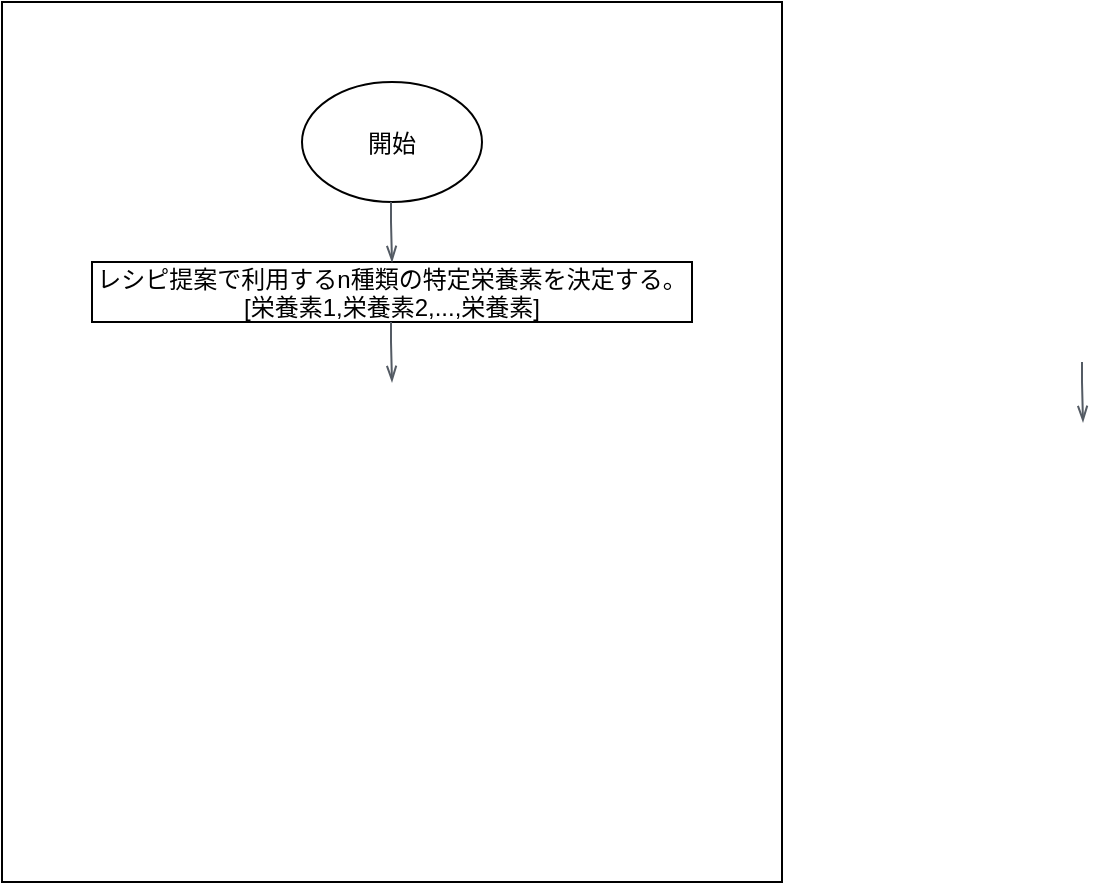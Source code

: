 <mxfile version="14.7.3" type="github">
  <diagram id="-GdPQ9BeZMQRRu7nCC9y" name="Page-1">
    <mxGraphModel dx="868" dy="450" grid="1" gridSize="10" guides="1" tooltips="1" connect="1" arrows="1" fold="1" page="1" pageScale="1" pageWidth="827" pageHeight="1169" math="0" shadow="0">
      <root>
        <mxCell id="0" />
        <mxCell id="1" parent="0" />
        <mxCell id="vX-vixm7UbsISbDQlSkW-2" value="" style="rounded=0;whiteSpace=wrap;html=1;" vertex="1" parent="1">
          <mxGeometry x="170" y="100" width="390" height="440" as="geometry" />
        </mxCell>
        <mxCell id="vX-vixm7UbsISbDQlSkW-3" value="" style="ellipse;whiteSpace=wrap;html=1;" vertex="1" parent="1">
          <mxGeometry x="320" y="140" width="90" height="60" as="geometry" />
        </mxCell>
        <mxCell id="vX-vixm7UbsISbDQlSkW-5" value="開始" style="text;align=center;verticalAlign=middle;resizable=0;points=[];autosize=1;strokeColor=none;" vertex="1" parent="1">
          <mxGeometry x="345" y="160" width="40" height="20" as="geometry" />
        </mxCell>
        <mxCell id="vX-vixm7UbsISbDQlSkW-6" value="" style="rounded=0;whiteSpace=wrap;html=1;" vertex="1" parent="1">
          <mxGeometry x="215" y="230" width="300" height="30" as="geometry" />
        </mxCell>
        <mxCell id="vX-vixm7UbsISbDQlSkW-7" value="レシピ提案で利用するn種類の特定栄養素を決定する。&#xa;[栄養素1,栄養素2,...,栄養素]" style="text;align=center;verticalAlign=middle;resizable=0;points=[];autosize=1;strokeColor=none;" vertex="1" parent="1">
          <mxGeometry x="210" y="230" width="310" height="30" as="geometry" />
        </mxCell>
        <mxCell id="vX-vixm7UbsISbDQlSkW-9" value="" style="edgeStyle=orthogonalEdgeStyle;html=1;endArrow=openThin;elbow=vertical;startArrow=none;endFill=0;strokeColor=#545B64;rounded=0;" edge="1" parent="1">
          <mxGeometry width="100" relative="1" as="geometry">
            <mxPoint x="364.5" y="200" as="sourcePoint" />
            <mxPoint x="365" y="230" as="targetPoint" />
            <Array as="points">
              <mxPoint x="365" y="210" />
              <mxPoint x="365" y="210" />
            </Array>
          </mxGeometry>
        </mxCell>
        <mxCell id="vX-vixm7UbsISbDQlSkW-10" value="" style="edgeStyle=orthogonalEdgeStyle;html=1;endArrow=openThin;elbow=vertical;startArrow=none;endFill=0;strokeColor=#545B64;rounded=0;" edge="1" parent="1">
          <mxGeometry width="100" relative="1" as="geometry">
            <mxPoint x="710" y="280" as="sourcePoint" />
            <mxPoint x="710.5" y="310" as="targetPoint" />
            <Array as="points">
              <mxPoint x="710.5" y="290" />
              <mxPoint x="710.5" y="290" />
            </Array>
          </mxGeometry>
        </mxCell>
        <mxCell id="vX-vixm7UbsISbDQlSkW-12" value="" style="edgeStyle=orthogonalEdgeStyle;html=1;endArrow=openThin;elbow=vertical;startArrow=none;endFill=0;strokeColor=#545B64;rounded=0;" edge="1" parent="1">
          <mxGeometry width="100" relative="1" as="geometry">
            <mxPoint x="364.5" y="260" as="sourcePoint" />
            <mxPoint x="365" y="290" as="targetPoint" />
            <Array as="points">
              <mxPoint x="365" y="270" />
              <mxPoint x="365" y="270" />
            </Array>
          </mxGeometry>
        </mxCell>
      </root>
    </mxGraphModel>
  </diagram>
</mxfile>
